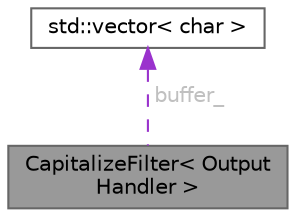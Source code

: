 digraph "CapitalizeFilter&lt; OutputHandler &gt;"
{
 // LATEX_PDF_SIZE
  bgcolor="transparent";
  edge [fontname=Helvetica,fontsize=10,labelfontname=Helvetica,labelfontsize=10];
  node [fontname=Helvetica,fontsize=10,shape=box,height=0.2,width=0.4];
  Node1 [id="Node000001",label="CapitalizeFilter\< Output\lHandler \>",height=0.2,width=0.4,color="gray40", fillcolor="grey60", style="filled", fontcolor="black",tooltip=" "];
  Node2 -> Node1 [id="edge1_Node000001_Node000002",dir="back",color="darkorchid3",style="dashed",tooltip=" ",label=" buffer_",fontcolor="grey" ];
  Node2 [id="Node000002",label="std::vector\< char \>",height=0.2,width=0.4,color="gray40", fillcolor="white", style="filled",tooltip=" "];
}
